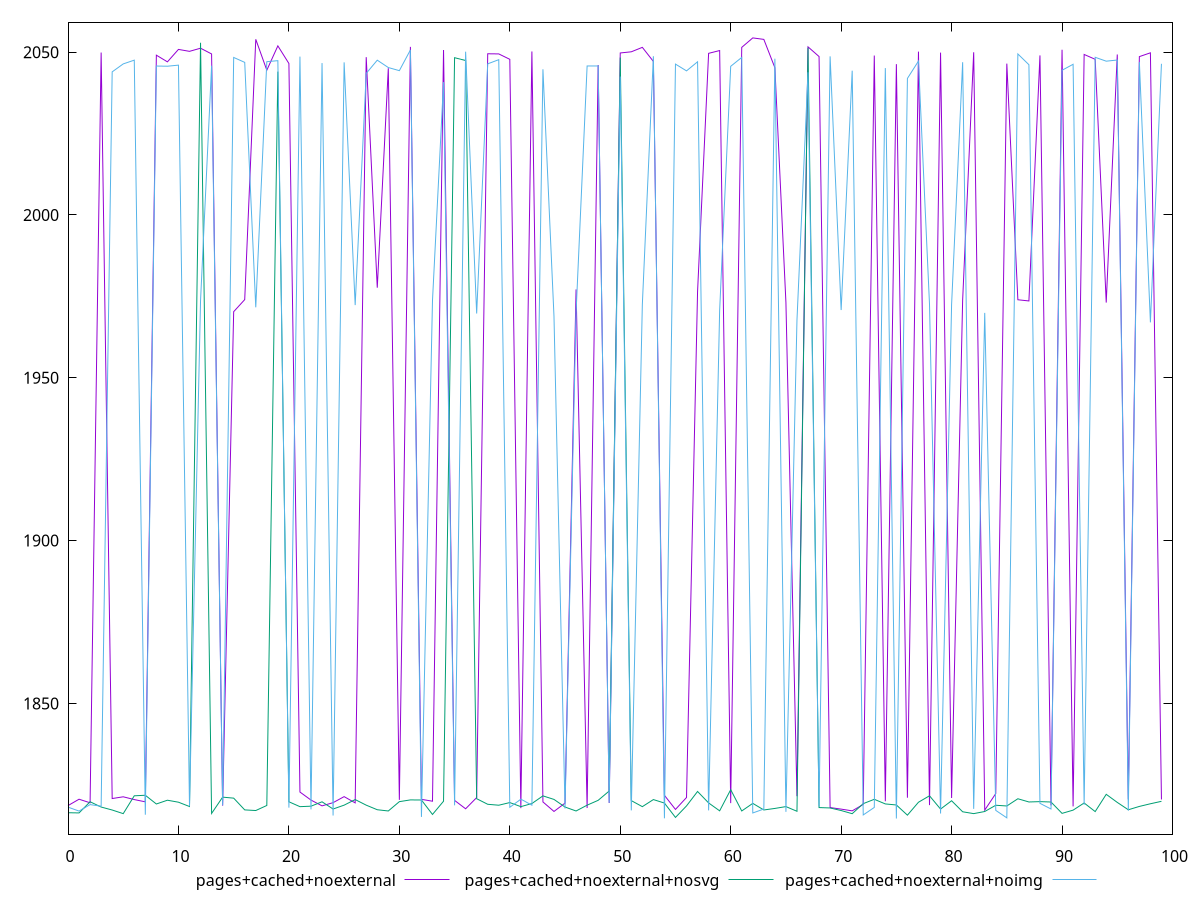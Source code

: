 $_pagesCachedNoexternal <<EOF
1818.6208000000001
1820.5836
1819.4886000000001
2049.8641000000002
1820.7918
1821.3276
1820.4751999999999
1819.7817999999997
2049.0672500000005
2047.0157
2050.8352999999997
2050.2412999999997
2051.2077000000004
2049.4438999999998
1818.6114000000002
1970.2986999999998
1974.0080000000005
2053.93825
2044.4576999999997
2051.9208
2046.5107
1822.7896
1820.3200000000006
1818.5479999999995
1819.5254000000004
1821.3782000000006
1819.4595
2048.4577999999997
1977.6609999999998
2045.0670000000002
1820.3914
2051.61925
1820.5446000000002
1819.9735
2050.65725
1820.2203999999997
1817.6484
1821.0886
2049.4967
2049.4523
2047.7938999999997
1817.8392
2050.21315
1819.7536000000002
1816.8288000000002
1819.3917999999996
1977.1313999999998
1817.88
2046.0524999999998
1819.4184
2049.74485
2050.1032
2051.46625
2047.14455
1821.7772000000004
1817.4503999999997
1821.1131999999998
1976.4382999999998
2049.6272000000004
2050.4871000000003
1819.3754000000004
2051.4632
2054.36825
2053.91455
2045.219
1973.1163999999999
1821.5118000000002
2051.6186500000003
2048.64865
1818.0268
1817.5444
1817.0124
1818.9758000000002
2048.9556000000002
1819.9666
2046.3090000000002
1821.0452
2050.1539
1818.7626
2049.8484000000003
1820.9610999999998
1973.8080999999997
2049.9626499999995
1817.2496
1822.3196000000003
2046.47645
1973.9585
1973.5949999999998
2048.99395
1818.6936
2050.72535
1818.3901999999998
2049.289
2047.8011000000001
1973.0890999999997
2049.2850499999995
1820.554
2048.62125
2049.7903
1820.5032
EOF
$_pagesCachedNoexternalNosvg <<EOF
1816.4392000000003
1816.3733000000004
1819.8048
1818.1818000000003
1817.2703999999997
1816.1553999999999
1821.6319999999998
1821.7988
1819.1180999999997
1820.277
1819.6680000000001
1818.3431999999998
2052.8760500000003
1816.2115999999996
1821.2217999999998
1820.9152
1817.3067999999998
1817.1103999999996
1818.6646999999998
2044.0190499999999
1819.7995999999998
1818.3005999999996
1818.4442000000001
1819.7908000000002
1817.5765999999996
1818.7620000000002
1820.4788
1818.759
1817.3560000000002
1816.9731000000002
1819.8366
1820.375
1820.3388
1815.9042
1819.9694000000002
2048.2933000000003
2047.4239500000003
1820.7408000000005
1819.0282000000002
1818.7420000000002
1819.5562
1818.3034000000002
1819.2603
1821.6124
1820.5228
1818.1808
1816.9702999999995
1818.757
1820.2439999999997
1823.107
2048.33295
1820.1572
1818.3024
1820.4739
1819.4052
1814.9948000000002
1818.5294000000001
1822.9640000000002
1819.4456
1817.0187999999998
1823.5164
1816.9769999999999
1819.3096
1817.2844
1817.7556
1818.319
1816.8806000000004
2051.3702
1818.0203999999999
1817.9015000000004
1817.1082000000001
1816.1404000000002
1819.2265
1820.558
1819.1367999999998
1818.8148
1815.6888999999996
1819.6553999999996
1821.6365999999998
1817.56
1820.1152000000002
1816.7276
1816.162
1816.8088000000005
1818.729
1818.5107999999998
1820.7257999999997
1819.7398000000003
1819.8442
1819.7279999999996
1816.2418
1817.2278000000001
1819.4308
1816.7879999999996
1822.088
1819.6064000000001
1817.3471
1818.373
1819.1893
1819.9366000000005
EOF
$_pagesCachedNoexternalNoimg <<EOF
1818.1578
1816.9447999999998
1818.9278000000004
1818.4388
2043.94105
2046.38455
2047.5374000000002
1815.8150000000003
2045.7292
2045.67685
2046.0070999999998
1818.4625999999998
1973.6511999999998
2045.83915
1818.7556
2048.3711499999995
2046.8568499999997
1971.6378000000002
2047.0672
2047.3795
1817.9853999999996
2048.62335
1817.4661999999998
2046.6377000000002
1815.5861
2046.8594000000003
1972.3199
2043.4735999999998
2047.52745
2045.2710000000002
2044.3113500000002
2050.66715
1815.1414
1973.6731000000004
2040.8094999999998
1818.7003000000004
2050.1308
1969.7438000000002
2046.4041500000003
2047.6799499999997
1818.1045999999997
1820.5976
1818.7547999999997
2044.733
1968.8696999999997
1817.7172
1970.0628000000004
2045.7413000000001
2045.7433999999998
1819.4994000000002
2042.51325
1817.1592
1972.4578999999999
2048.7496
1814.7116
2046.3247499999998
2044.2442
2047.0372500000003
1817.1505000000002
1970.6941999999997
2045.64635
2048.3754500000005
1816.3639999999998
1817.5696000000003
2047.98225
1816.7107999999996
1967.6878000000002
2043.8113499999997
1818.3606
2048.71035
1970.7936
2044.308
1815.7533999999998
1818.0608
2045.1138999999998
1814.6572999999999
2041.9267
2047.24885
1972.5652999999998
1816.1951999999999
1972.4997
2046.90195
1817.6255999999998
1969.9330000000004
1817.154
1814.8608
2049.4416499999998
2046.1365000000005
1819.3211999999999
1817.5811999999999
2044.4300999999998
2046.2663
1818.8704
2048.4163
2047.22255
2047.57655
1817.0708
2046.9713000000002
1967.0123999999998
2046.4213
EOF
set key outside below
set terminal pngcairo
set output "report_00006_2020-11-02T20-21-41.718Z/first-contentful-paint/first-contentful-paint_pages+cached+noexternal_pages+cached+noexternal+nosvg_pages+cached+noexternal+noimg.png"
set yrange [1809.8630809999997:2059.162469]
plot $_pagesCachedNoexternal title "pages+cached+noexternal" with line ,$_pagesCachedNoexternalNosvg title "pages+cached+noexternal+nosvg" with line ,$_pagesCachedNoexternalNoimg title "pages+cached+noexternal+noimg" with line ,